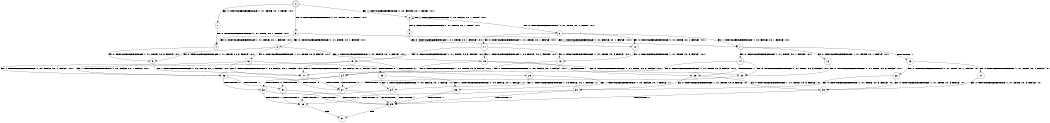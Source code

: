 digraph BCG {
size = "7, 10.5";
center = TRUE;
node [shape = circle];
0 [peripheries = 2];
0 -> 1 [label = "EX !0 !ATOMIC_EXCH_BRANCH (1, +1, TRUE, +0, 1, TRUE) !:0:1:"];
0 -> 2 [label = "EX !1 !ATOMIC_EXCH_BRANCH (1, +0, FALSE, +0, 1, TRUE) !:0:1:"];
0 -> 3 [label = "EX !0 !ATOMIC_EXCH_BRANCH (1, +1, TRUE, +0, 1, TRUE) !:0:1:"];
1 -> 4 [label = "EX !0 !ATOMIC_EXCH_BRANCH (1, +1, TRUE, +0, 1, FALSE) !:0:1:"];
2 -> 5 [label = "EX !0 !ATOMIC_EXCH_BRANCH (1, +1, TRUE, +0, 1, TRUE) !:0:1:"];
2 -> 6 [label = "EX !0 !ATOMIC_EXCH_BRANCH (1, +1, TRUE, +0, 1, TRUE) !:0:1:"];
2 -> 2 [label = "EX !1 !ATOMIC_EXCH_BRANCH (1, +0, FALSE, +0, 1, TRUE) !:0:1:"];
3 -> 4 [label = "EX !0 !ATOMIC_EXCH_BRANCH (1, +1, TRUE, +0, 1, FALSE) !:0:1:"];
3 -> 7 [label = "EX !1 !ATOMIC_EXCH_BRANCH (1, +0, FALSE, +0, 1, FALSE) !:0:1:"];
3 -> 8 [label = "EX !0 !ATOMIC_EXCH_BRANCH (1, +1, TRUE, +0, 1, FALSE) !:0:1:"];
4 -> 9 [label = "EX !0 !ATOMIC_EXCH_BRANCH (1, +1, TRUE, +0, 3, FALSE) !:0:1:"];
5 -> 10 [label = "EX !0 !ATOMIC_EXCH_BRANCH (1, +1, TRUE, +0, 1, FALSE) !:0:1:"];
6 -> 10 [label = "EX !0 !ATOMIC_EXCH_BRANCH (1, +1, TRUE, +0, 1, FALSE) !:0:1:"];
6 -> 7 [label = "EX !1 !ATOMIC_EXCH_BRANCH (1, +0, FALSE, +0, 1, FALSE) !:0:1:"];
6 -> 11 [label = "EX !0 !ATOMIC_EXCH_BRANCH (1, +1, TRUE, +0, 1, FALSE) !:0:1:"];
7 -> 12 [label = "EX !0 !ATOMIC_EXCH_BRANCH (1, +1, TRUE, +0, 1, FALSE) !:0:1:"];
7 -> 13 [label = "TERMINATE !1"];
7 -> 14 [label = "EX !0 !ATOMIC_EXCH_BRANCH (1, +1, TRUE, +0, 1, FALSE) !:0:1:"];
8 -> 9 [label = "EX !0 !ATOMIC_EXCH_BRANCH (1, +1, TRUE, +0, 3, FALSE) !:0:1:"];
8 -> 15 [label = "EX !1 !ATOMIC_EXCH_BRANCH (1, +0, FALSE, +0, 1, FALSE) !:0:1:"];
8 -> 16 [label = "EX !0 !ATOMIC_EXCH_BRANCH (1, +1, TRUE, +0, 3, FALSE) !:0:1:"];
9 -> 17 [label = "EX !1 !ATOMIC_EXCH_BRANCH (1, +0, FALSE, +0, 1, FALSE) !:0:1:"];
10 -> 18 [label = "EX !0 !ATOMIC_EXCH_BRANCH (1, +1, TRUE, +0, 3, FALSE) !:0:1:"];
11 -> 18 [label = "EX !0 !ATOMIC_EXCH_BRANCH (1, +1, TRUE, +0, 3, FALSE) !:0:1:"];
11 -> 15 [label = "EX !1 !ATOMIC_EXCH_BRANCH (1, +0, FALSE, +0, 1, FALSE) !:0:1:"];
11 -> 19 [label = "EX !0 !ATOMIC_EXCH_BRANCH (1, +1, TRUE, +0, 3, FALSE) !:0:1:"];
12 -> 20 [label = "EX !0 !ATOMIC_EXCH_BRANCH (1, +1, TRUE, +0, 3, FALSE) !:0:1:"];
13 -> 21 [label = "EX !0 !ATOMIC_EXCH_BRANCH (1, +1, TRUE, +0, 1, FALSE) !:0:"];
13 -> 22 [label = "EX !0 !ATOMIC_EXCH_BRANCH (1, +1, TRUE, +0, 1, FALSE) !:0:"];
14 -> 20 [label = "EX !0 !ATOMIC_EXCH_BRANCH (1, +1, TRUE, +0, 3, FALSE) !:0:1:"];
14 -> 23 [label = "TERMINATE !1"];
14 -> 24 [label = "EX !0 !ATOMIC_EXCH_BRANCH (1, +1, TRUE, +0, 3, FALSE) !:0:1:"];
15 -> 20 [label = "EX !0 !ATOMIC_EXCH_BRANCH (1, +1, TRUE, +0, 3, FALSE) !:0:1:"];
15 -> 23 [label = "TERMINATE !1"];
15 -> 24 [label = "EX !0 !ATOMIC_EXCH_BRANCH (1, +1, TRUE, +0, 3, FALSE) !:0:1:"];
16 -> 17 [label = "EX !1 !ATOMIC_EXCH_BRANCH (1, +0, FALSE, +0, 1, FALSE) !:0:1:"];
16 -> 25 [label = "TERMINATE !0"];
16 -> 26 [label = "EX !1 !ATOMIC_EXCH_BRANCH (1, +0, FALSE, +0, 1, FALSE) !:0:1:"];
17 -> 27 [label = "TERMINATE !0"];
18 -> 17 [label = "EX !1 !ATOMIC_EXCH_BRANCH (1, +0, FALSE, +0, 1, FALSE) !:0:1:"];
19 -> 17 [label = "EX !1 !ATOMIC_EXCH_BRANCH (1, +0, FALSE, +0, 1, FALSE) !:0:1:"];
19 -> 28 [label = "TERMINATE !0"];
19 -> 26 [label = "EX !1 !ATOMIC_EXCH_BRANCH (1, +0, FALSE, +0, 1, FALSE) !:0:1:"];
20 -> 27 [label = "TERMINATE !0"];
21 -> 29 [label = "EX !0 !ATOMIC_EXCH_BRANCH (1, +1, TRUE, +0, 3, FALSE) !:0:"];
22 -> 29 [label = "EX !0 !ATOMIC_EXCH_BRANCH (1, +1, TRUE, +0, 3, FALSE) !:0:"];
22 -> 30 [label = "EX !0 !ATOMIC_EXCH_BRANCH (1, +1, TRUE, +0, 3, FALSE) !:0:"];
23 -> 29 [label = "EX !0 !ATOMIC_EXCH_BRANCH (1, +1, TRUE, +0, 3, FALSE) !:0:"];
23 -> 30 [label = "EX !0 !ATOMIC_EXCH_BRANCH (1, +1, TRUE, +0, 3, FALSE) !:0:"];
24 -> 27 [label = "TERMINATE !0"];
24 -> 31 [label = "TERMINATE !1"];
24 -> 32 [label = "TERMINATE !0"];
25 -> 33 [label = "EX !1 !ATOMIC_EXCH_BRANCH (1, +0, FALSE, +0, 1, FALSE) !:1:"];
25 -> 34 [label = "EX !1 !ATOMIC_EXCH_BRANCH (1, +0, FALSE, +0, 1, FALSE) !:1:"];
26 -> 27 [label = "TERMINATE !0"];
26 -> 31 [label = "TERMINATE !1"];
26 -> 32 [label = "TERMINATE !0"];
27 -> 35 [label = "TERMINATE !1"];
28 -> 33 [label = "EX !1 !ATOMIC_EXCH_BRANCH (1, +0, FALSE, +0, 1, FALSE) !:1:"];
28 -> 34 [label = "EX !1 !ATOMIC_EXCH_BRANCH (1, +0, FALSE, +0, 1, FALSE) !:1:"];
29 -> 35 [label = "TERMINATE !0"];
30 -> 35 [label = "TERMINATE !0"];
30 -> 36 [label = "TERMINATE !0"];
31 -> 35 [label = "TERMINATE !0"];
31 -> 36 [label = "TERMINATE !0"];
32 -> 35 [label = "TERMINATE !1"];
32 -> 36 [label = "TERMINATE !1"];
33 -> 35 [label = "TERMINATE !1"];
34 -> 35 [label = "TERMINATE !1"];
34 -> 36 [label = "TERMINATE !1"];
35 -> 37 [label = "exit"];
36 -> 37 [label = "exit"];
}
